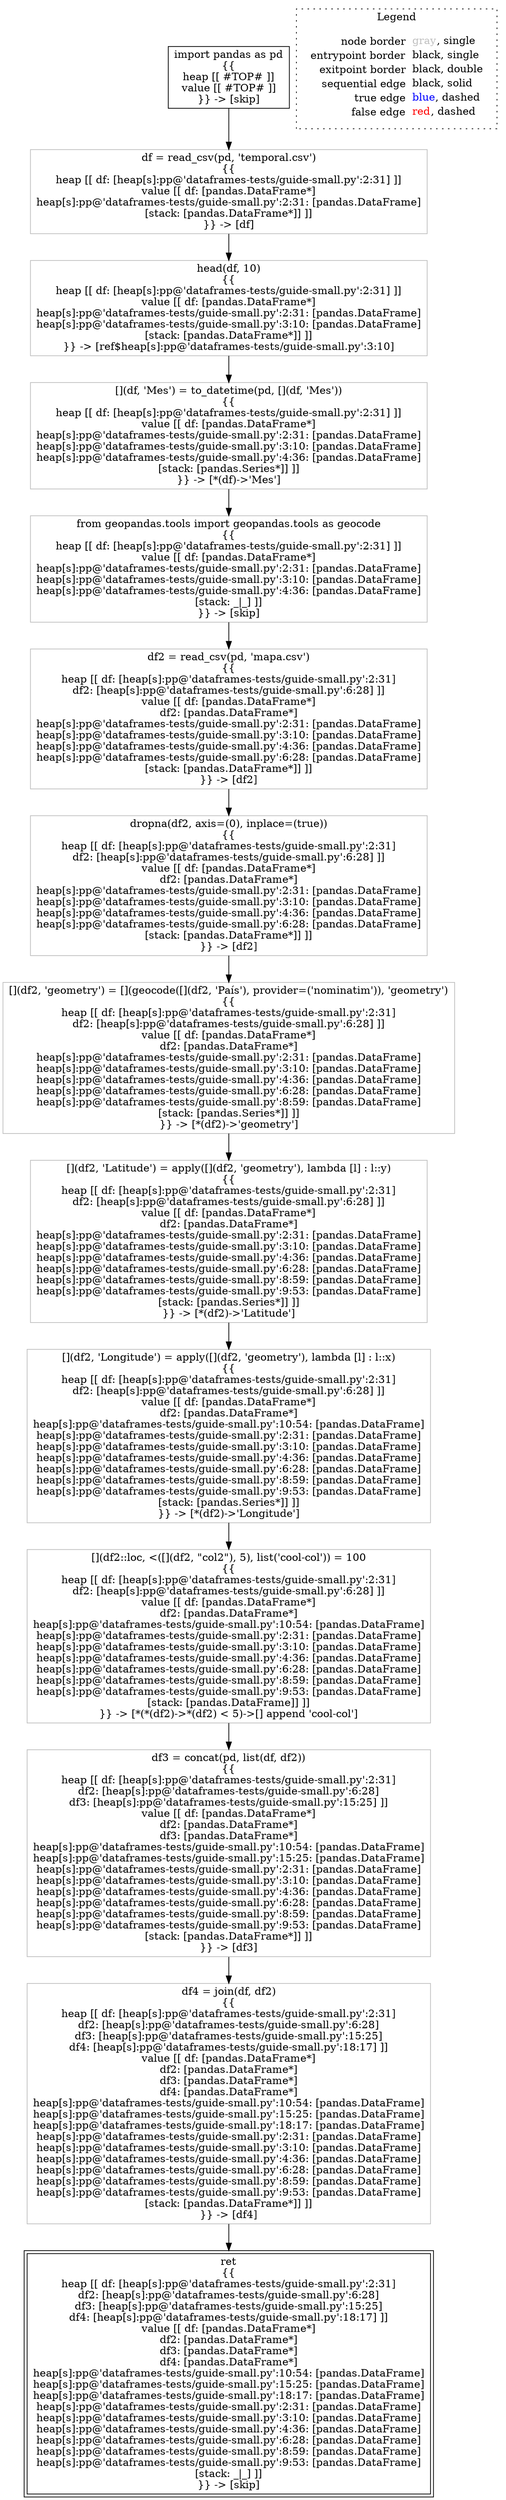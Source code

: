 digraph {
	"node0" [shape="rect",color="black",label=<import pandas as pd<BR/>{{<BR/>heap [[ #TOP# ]]<BR/>value [[ #TOP# ]]<BR/>}} -&gt; [skip]>];
	"node1" [shape="rect",color="gray",label=<df2 = read_csv(pd, 'mapa.csv')<BR/>{{<BR/>heap [[ df: [heap[s]:pp@'dataframes-tests/guide-small.py':2:31]<BR/>df2: [heap[s]:pp@'dataframes-tests/guide-small.py':6:28] ]]<BR/>value [[ df: [pandas.DataFrame*]<BR/>df2: [pandas.DataFrame*]<BR/>heap[s]:pp@'dataframes-tests/guide-small.py':2:31: [pandas.DataFrame]<BR/>heap[s]:pp@'dataframes-tests/guide-small.py':3:10: [pandas.DataFrame]<BR/>heap[s]:pp@'dataframes-tests/guide-small.py':4:36: [pandas.DataFrame]<BR/>heap[s]:pp@'dataframes-tests/guide-small.py':6:28: [pandas.DataFrame]<BR/>[stack: [pandas.DataFrame*]] ]]<BR/>}} -&gt; [df2]>];
	"node2" [shape="rect",color="gray",label=<df4 = join(df, df2)<BR/>{{<BR/>heap [[ df: [heap[s]:pp@'dataframes-tests/guide-small.py':2:31]<BR/>df2: [heap[s]:pp@'dataframes-tests/guide-small.py':6:28]<BR/>df3: [heap[s]:pp@'dataframes-tests/guide-small.py':15:25]<BR/>df4: [heap[s]:pp@'dataframes-tests/guide-small.py':18:17] ]]<BR/>value [[ df: [pandas.DataFrame*]<BR/>df2: [pandas.DataFrame*]<BR/>df3: [pandas.DataFrame*]<BR/>df4: [pandas.DataFrame*]<BR/>heap[s]:pp@'dataframes-tests/guide-small.py':10:54: [pandas.DataFrame]<BR/>heap[s]:pp@'dataframes-tests/guide-small.py':15:25: [pandas.DataFrame]<BR/>heap[s]:pp@'dataframes-tests/guide-small.py':18:17: [pandas.DataFrame]<BR/>heap[s]:pp@'dataframes-tests/guide-small.py':2:31: [pandas.DataFrame]<BR/>heap[s]:pp@'dataframes-tests/guide-small.py':3:10: [pandas.DataFrame]<BR/>heap[s]:pp@'dataframes-tests/guide-small.py':4:36: [pandas.DataFrame]<BR/>heap[s]:pp@'dataframes-tests/guide-small.py':6:28: [pandas.DataFrame]<BR/>heap[s]:pp@'dataframes-tests/guide-small.py':8:59: [pandas.DataFrame]<BR/>heap[s]:pp@'dataframes-tests/guide-small.py':9:53: [pandas.DataFrame]<BR/>[stack: [pandas.DataFrame*]] ]]<BR/>}} -&gt; [df4]>];
	"node3" [shape="rect",color="gray",label=<dropna(df2, axis=(0), inplace=(true))<BR/>{{<BR/>heap [[ df: [heap[s]:pp@'dataframes-tests/guide-small.py':2:31]<BR/>df2: [heap[s]:pp@'dataframes-tests/guide-small.py':6:28] ]]<BR/>value [[ df: [pandas.DataFrame*]<BR/>df2: [pandas.DataFrame*]<BR/>heap[s]:pp@'dataframes-tests/guide-small.py':2:31: [pandas.DataFrame]<BR/>heap[s]:pp@'dataframes-tests/guide-small.py':3:10: [pandas.DataFrame]<BR/>heap[s]:pp@'dataframes-tests/guide-small.py':4:36: [pandas.DataFrame]<BR/>heap[s]:pp@'dataframes-tests/guide-small.py':6:28: [pandas.DataFrame]<BR/>[stack: [pandas.DataFrame*]] ]]<BR/>}} -&gt; [df2]>];
	"node4" [shape="rect",color="gray",label=<[](df2::loc, &lt;([](df2, &quot;col2&quot;), 5), list('cool-col')) = 100<BR/>{{<BR/>heap [[ df: [heap[s]:pp@'dataframes-tests/guide-small.py':2:31]<BR/>df2: [heap[s]:pp@'dataframes-tests/guide-small.py':6:28] ]]<BR/>value [[ df: [pandas.DataFrame*]<BR/>df2: [pandas.DataFrame*]<BR/>heap[s]:pp@'dataframes-tests/guide-small.py':10:54: [pandas.DataFrame]<BR/>heap[s]:pp@'dataframes-tests/guide-small.py':2:31: [pandas.DataFrame]<BR/>heap[s]:pp@'dataframes-tests/guide-small.py':3:10: [pandas.DataFrame]<BR/>heap[s]:pp@'dataframes-tests/guide-small.py':4:36: [pandas.DataFrame]<BR/>heap[s]:pp@'dataframes-tests/guide-small.py':6:28: [pandas.DataFrame]<BR/>heap[s]:pp@'dataframes-tests/guide-small.py':8:59: [pandas.DataFrame]<BR/>heap[s]:pp@'dataframes-tests/guide-small.py':9:53: [pandas.DataFrame]<BR/>[stack: [pandas.DataFrame]] ]]<BR/>}} -&gt; [*(*(df2)-&gt;*(df2) &lt; 5)-&gt;[] append 'cool-col']>];
	"node5" [shape="rect",color="gray",label=<[](df2, 'Longitude') = apply([](df2, 'geometry'), lambda [l] : l::x)<BR/>{{<BR/>heap [[ df: [heap[s]:pp@'dataframes-tests/guide-small.py':2:31]<BR/>df2: [heap[s]:pp@'dataframes-tests/guide-small.py':6:28] ]]<BR/>value [[ df: [pandas.DataFrame*]<BR/>df2: [pandas.DataFrame*]<BR/>heap[s]:pp@'dataframes-tests/guide-small.py':10:54: [pandas.DataFrame]<BR/>heap[s]:pp@'dataframes-tests/guide-small.py':2:31: [pandas.DataFrame]<BR/>heap[s]:pp@'dataframes-tests/guide-small.py':3:10: [pandas.DataFrame]<BR/>heap[s]:pp@'dataframes-tests/guide-small.py':4:36: [pandas.DataFrame]<BR/>heap[s]:pp@'dataframes-tests/guide-small.py':6:28: [pandas.DataFrame]<BR/>heap[s]:pp@'dataframes-tests/guide-small.py':8:59: [pandas.DataFrame]<BR/>heap[s]:pp@'dataframes-tests/guide-small.py':9:53: [pandas.DataFrame]<BR/>[stack: [pandas.Series*]] ]]<BR/>}} -&gt; [*(df2)-&gt;'Longitude']>];
	"node6" [shape="rect",color="gray",label=<[](df, 'Mes') = to_datetime(pd, [](df, 'Mes'))<BR/>{{<BR/>heap [[ df: [heap[s]:pp@'dataframes-tests/guide-small.py':2:31] ]]<BR/>value [[ df: [pandas.DataFrame*]<BR/>heap[s]:pp@'dataframes-tests/guide-small.py':2:31: [pandas.DataFrame]<BR/>heap[s]:pp@'dataframes-tests/guide-small.py':3:10: [pandas.DataFrame]<BR/>heap[s]:pp@'dataframes-tests/guide-small.py':4:36: [pandas.DataFrame]<BR/>[stack: [pandas.Series*]] ]]<BR/>}} -&gt; [*(df)-&gt;'Mes']>];
	"node7" [shape="rect",color="gray",label=<df3 = concat(pd, list(df, df2))<BR/>{{<BR/>heap [[ df: [heap[s]:pp@'dataframes-tests/guide-small.py':2:31]<BR/>df2: [heap[s]:pp@'dataframes-tests/guide-small.py':6:28]<BR/>df3: [heap[s]:pp@'dataframes-tests/guide-small.py':15:25] ]]<BR/>value [[ df: [pandas.DataFrame*]<BR/>df2: [pandas.DataFrame*]<BR/>df3: [pandas.DataFrame*]<BR/>heap[s]:pp@'dataframes-tests/guide-small.py':10:54: [pandas.DataFrame]<BR/>heap[s]:pp@'dataframes-tests/guide-small.py':15:25: [pandas.DataFrame]<BR/>heap[s]:pp@'dataframes-tests/guide-small.py':2:31: [pandas.DataFrame]<BR/>heap[s]:pp@'dataframes-tests/guide-small.py':3:10: [pandas.DataFrame]<BR/>heap[s]:pp@'dataframes-tests/guide-small.py':4:36: [pandas.DataFrame]<BR/>heap[s]:pp@'dataframes-tests/guide-small.py':6:28: [pandas.DataFrame]<BR/>heap[s]:pp@'dataframes-tests/guide-small.py':8:59: [pandas.DataFrame]<BR/>heap[s]:pp@'dataframes-tests/guide-small.py':9:53: [pandas.DataFrame]<BR/>[stack: [pandas.DataFrame*]] ]]<BR/>}} -&gt; [df3]>];
	"node8" [shape="rect",color="gray",label=<from geopandas.tools import geopandas.tools as geocode<BR/>{{<BR/>heap [[ df: [heap[s]:pp@'dataframes-tests/guide-small.py':2:31] ]]<BR/>value [[ df: [pandas.DataFrame*]<BR/>heap[s]:pp@'dataframes-tests/guide-small.py':2:31: [pandas.DataFrame]<BR/>heap[s]:pp@'dataframes-tests/guide-small.py':3:10: [pandas.DataFrame]<BR/>heap[s]:pp@'dataframes-tests/guide-small.py':4:36: [pandas.DataFrame]<BR/>[stack: _|_] ]]<BR/>}} -&gt; [skip]>];
	"node9" [shape="rect",color="gray",label=<[](df2, 'Latitude') = apply([](df2, 'geometry'), lambda [l] : l::y)<BR/>{{<BR/>heap [[ df: [heap[s]:pp@'dataframes-tests/guide-small.py':2:31]<BR/>df2: [heap[s]:pp@'dataframes-tests/guide-small.py':6:28] ]]<BR/>value [[ df: [pandas.DataFrame*]<BR/>df2: [pandas.DataFrame*]<BR/>heap[s]:pp@'dataframes-tests/guide-small.py':2:31: [pandas.DataFrame]<BR/>heap[s]:pp@'dataframes-tests/guide-small.py':3:10: [pandas.DataFrame]<BR/>heap[s]:pp@'dataframes-tests/guide-small.py':4:36: [pandas.DataFrame]<BR/>heap[s]:pp@'dataframes-tests/guide-small.py':6:28: [pandas.DataFrame]<BR/>heap[s]:pp@'dataframes-tests/guide-small.py':8:59: [pandas.DataFrame]<BR/>heap[s]:pp@'dataframes-tests/guide-small.py':9:53: [pandas.DataFrame]<BR/>[stack: [pandas.Series*]] ]]<BR/>}} -&gt; [*(df2)-&gt;'Latitude']>];
	"node10" [shape="rect",color="gray",label=<[](df2, 'geometry') = [](geocode([](df2, 'Pa&iacute;s'), provider=('nominatim')), 'geometry')<BR/>{{<BR/>heap [[ df: [heap[s]:pp@'dataframes-tests/guide-small.py':2:31]<BR/>df2: [heap[s]:pp@'dataframes-tests/guide-small.py':6:28] ]]<BR/>value [[ df: [pandas.DataFrame*]<BR/>df2: [pandas.DataFrame*]<BR/>heap[s]:pp@'dataframes-tests/guide-small.py':2:31: [pandas.DataFrame]<BR/>heap[s]:pp@'dataframes-tests/guide-small.py':3:10: [pandas.DataFrame]<BR/>heap[s]:pp@'dataframes-tests/guide-small.py':4:36: [pandas.DataFrame]<BR/>heap[s]:pp@'dataframes-tests/guide-small.py':6:28: [pandas.DataFrame]<BR/>heap[s]:pp@'dataframes-tests/guide-small.py':8:59: [pandas.DataFrame]<BR/>[stack: [pandas.Series*]] ]]<BR/>}} -&gt; [*(df2)-&gt;'geometry']>];
	"node11" [shape="rect",color="black",peripheries="2",label=<ret<BR/>{{<BR/>heap [[ df: [heap[s]:pp@'dataframes-tests/guide-small.py':2:31]<BR/>df2: [heap[s]:pp@'dataframes-tests/guide-small.py':6:28]<BR/>df3: [heap[s]:pp@'dataframes-tests/guide-small.py':15:25]<BR/>df4: [heap[s]:pp@'dataframes-tests/guide-small.py':18:17] ]]<BR/>value [[ df: [pandas.DataFrame*]<BR/>df2: [pandas.DataFrame*]<BR/>df3: [pandas.DataFrame*]<BR/>df4: [pandas.DataFrame*]<BR/>heap[s]:pp@'dataframes-tests/guide-small.py':10:54: [pandas.DataFrame]<BR/>heap[s]:pp@'dataframes-tests/guide-small.py':15:25: [pandas.DataFrame]<BR/>heap[s]:pp@'dataframes-tests/guide-small.py':18:17: [pandas.DataFrame]<BR/>heap[s]:pp@'dataframes-tests/guide-small.py':2:31: [pandas.DataFrame]<BR/>heap[s]:pp@'dataframes-tests/guide-small.py':3:10: [pandas.DataFrame]<BR/>heap[s]:pp@'dataframes-tests/guide-small.py':4:36: [pandas.DataFrame]<BR/>heap[s]:pp@'dataframes-tests/guide-small.py':6:28: [pandas.DataFrame]<BR/>heap[s]:pp@'dataframes-tests/guide-small.py':8:59: [pandas.DataFrame]<BR/>heap[s]:pp@'dataframes-tests/guide-small.py':9:53: [pandas.DataFrame]<BR/>[stack: _|_] ]]<BR/>}} -&gt; [skip]>];
	"node12" [shape="rect",color="gray",label=<df = read_csv(pd, 'temporal.csv')<BR/>{{<BR/>heap [[ df: [heap[s]:pp@'dataframes-tests/guide-small.py':2:31] ]]<BR/>value [[ df: [pandas.DataFrame*]<BR/>heap[s]:pp@'dataframes-tests/guide-small.py':2:31: [pandas.DataFrame]<BR/>[stack: [pandas.DataFrame*]] ]]<BR/>}} -&gt; [df]>];
	"node13" [shape="rect",color="gray",label=<head(df, 10)<BR/>{{<BR/>heap [[ df: [heap[s]:pp@'dataframes-tests/guide-small.py':2:31] ]]<BR/>value [[ df: [pandas.DataFrame*]<BR/>heap[s]:pp@'dataframes-tests/guide-small.py':2:31: [pandas.DataFrame]<BR/>heap[s]:pp@'dataframes-tests/guide-small.py':3:10: [pandas.DataFrame]<BR/>[stack: [pandas.DataFrame*]] ]]<BR/>}} -&gt; [ref$heap[s]:pp@'dataframes-tests/guide-small.py':3:10]>];
	"node1" -> "node3" [color="black"];
	"node2" -> "node11" [color="black"];
	"node3" -> "node10" [color="black"];
	"node4" -> "node7" [color="black"];
	"node0" -> "node12" [color="black"];
	"node5" -> "node4" [color="black"];
	"node6" -> "node8" [color="black"];
	"node7" -> "node2" [color="black"];
	"node8" -> "node1" [color="black"];
	"node9" -> "node5" [color="black"];
	"node10" -> "node9" [color="black"];
	"node12" -> "node13" [color="black"];
	"node13" -> "node6" [color="black"];
subgraph cluster_legend {
	label="Legend";
	style=dotted;
	node [shape=plaintext];
	"legend" [label=<<table border="0" cellpadding="2" cellspacing="0" cellborder="0"><tr><td align="right">node border&nbsp;</td><td align="left"><font color="gray">gray</font>, single</td></tr><tr><td align="right">entrypoint border&nbsp;</td><td align="left"><font color="black">black</font>, single</td></tr><tr><td align="right">exitpoint border&nbsp;</td><td align="left"><font color="black">black</font>, double</td></tr><tr><td align="right">sequential edge&nbsp;</td><td align="left"><font color="black">black</font>, solid</td></tr><tr><td align="right">true edge&nbsp;</td><td align="left"><font color="blue">blue</font>, dashed</td></tr><tr><td align="right">false edge&nbsp;</td><td align="left"><font color="red">red</font>, dashed</td></tr></table>>];
}

}
